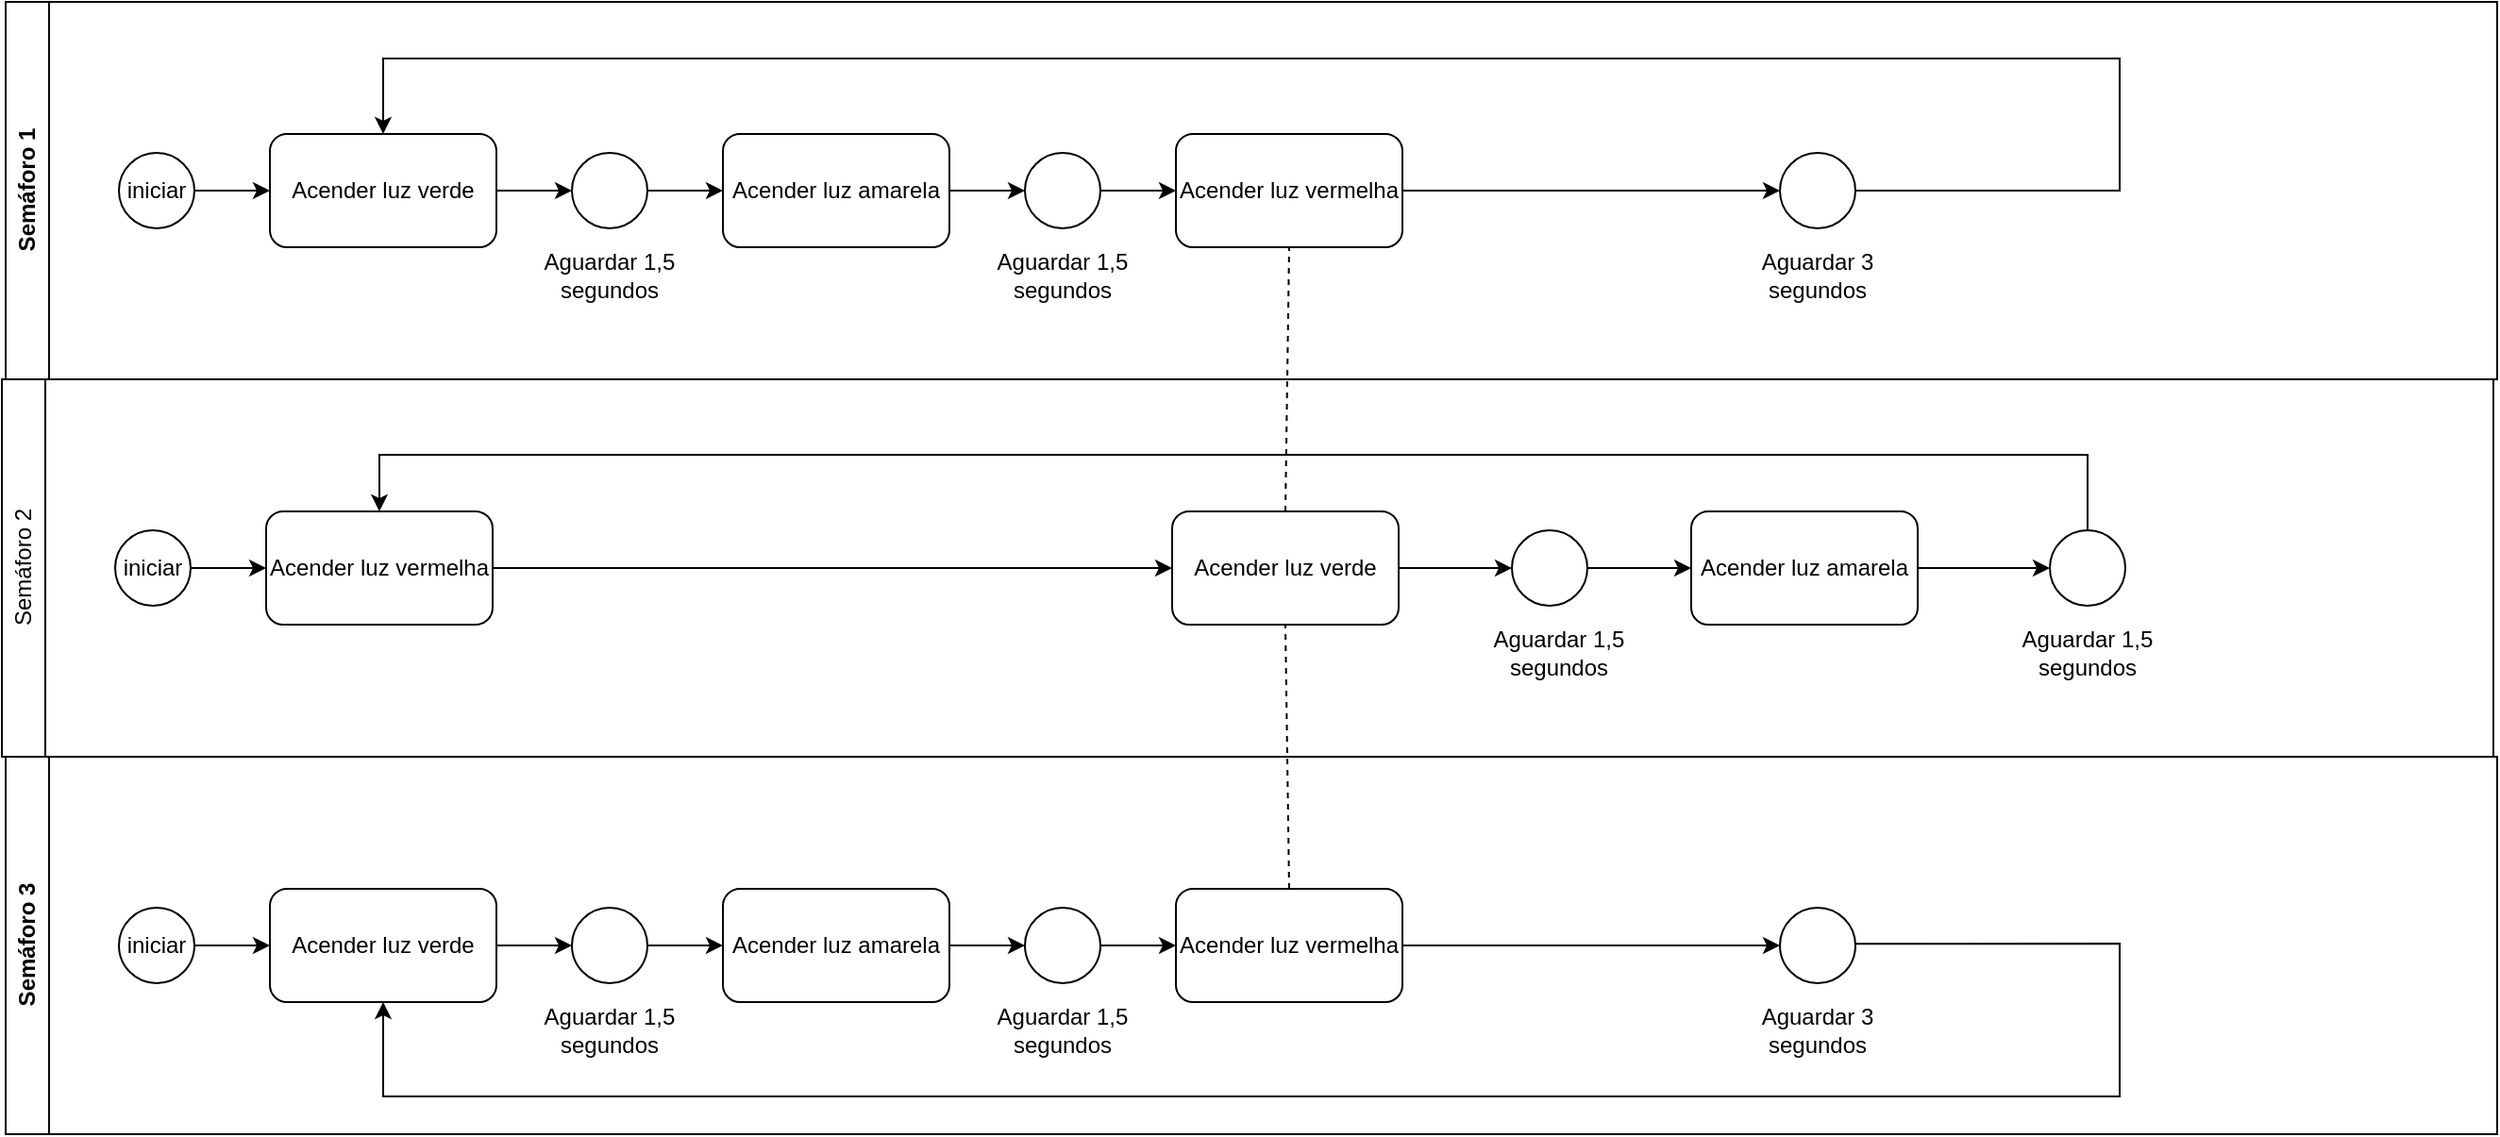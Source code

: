 <mxfile version="22.0.4" type="github">
  <diagram name="Página-1" id="MWD8I56NZCnHh7SRsxEs">
    <mxGraphModel dx="1222" dy="714" grid="1" gridSize="10" guides="1" tooltips="1" connect="1" arrows="1" fold="1" page="1" pageScale="1" pageWidth="827" pageHeight="1169" math="0" shadow="0">
      <root>
        <mxCell id="0" />
        <mxCell id="1" parent="0" />
        <mxCell id="o0mA_l74HgghlNNjV9-p-1" value="Semáforo 1" style="swimlane;horizontal=0;whiteSpace=wrap;html=1;" vertex="1" parent="1">
          <mxGeometry x="120" y="60" width="1320" height="200" as="geometry">
            <mxRectangle x="120" y="60" width="40" height="150" as="alternateBounds" />
          </mxGeometry>
        </mxCell>
        <mxCell id="o0mA_l74HgghlNNjV9-p-6" value="" style="edgeStyle=orthogonalEdgeStyle;rounded=0;orthogonalLoop=1;jettySize=auto;html=1;" edge="1" parent="o0mA_l74HgghlNNjV9-p-1" source="o0mA_l74HgghlNNjV9-p-4" target="o0mA_l74HgghlNNjV9-p-5">
          <mxGeometry relative="1" as="geometry" />
        </mxCell>
        <mxCell id="o0mA_l74HgghlNNjV9-p-4" value="iniciar" style="ellipse;whiteSpace=wrap;html=1;aspect=fixed;" vertex="1" parent="o0mA_l74HgghlNNjV9-p-1">
          <mxGeometry x="60" y="80" width="40" height="40" as="geometry" />
        </mxCell>
        <mxCell id="o0mA_l74HgghlNNjV9-p-10" value="" style="edgeStyle=orthogonalEdgeStyle;rounded=0;orthogonalLoop=1;jettySize=auto;html=1;" edge="1" parent="o0mA_l74HgghlNNjV9-p-1" source="o0mA_l74HgghlNNjV9-p-5" target="o0mA_l74HgghlNNjV9-p-9">
          <mxGeometry relative="1" as="geometry" />
        </mxCell>
        <mxCell id="o0mA_l74HgghlNNjV9-p-5" value="Acender luz verde" style="rounded=1;whiteSpace=wrap;html=1;" vertex="1" parent="o0mA_l74HgghlNNjV9-p-1">
          <mxGeometry x="140" y="70" width="120" height="60" as="geometry" />
        </mxCell>
        <mxCell id="o0mA_l74HgghlNNjV9-p-13" value="" style="edgeStyle=orthogonalEdgeStyle;rounded=0;orthogonalLoop=1;jettySize=auto;html=1;" edge="1" parent="o0mA_l74HgghlNNjV9-p-1" source="o0mA_l74HgghlNNjV9-p-9" target="o0mA_l74HgghlNNjV9-p-12">
          <mxGeometry relative="1" as="geometry" />
        </mxCell>
        <mxCell id="o0mA_l74HgghlNNjV9-p-9" value="" style="ellipse;whiteSpace=wrap;html=1;aspect=fixed;" vertex="1" parent="o0mA_l74HgghlNNjV9-p-1">
          <mxGeometry x="300" y="80" width="40" height="40" as="geometry" />
        </mxCell>
        <mxCell id="o0mA_l74HgghlNNjV9-p-11" value="Aguardar 1,5 segundos" style="text;html=1;strokeColor=none;fillColor=none;align=center;verticalAlign=middle;whiteSpace=wrap;rounded=0;" vertex="1" parent="o0mA_l74HgghlNNjV9-p-1">
          <mxGeometry x="275" y="130" width="90" height="30" as="geometry" />
        </mxCell>
        <mxCell id="o0mA_l74HgghlNNjV9-p-16" value="" style="edgeStyle=orthogonalEdgeStyle;rounded=0;orthogonalLoop=1;jettySize=auto;html=1;entryX=0;entryY=0.5;entryDx=0;entryDy=0;" edge="1" parent="o0mA_l74HgghlNNjV9-p-1" source="o0mA_l74HgghlNNjV9-p-12" target="o0mA_l74HgghlNNjV9-p-14">
          <mxGeometry relative="1" as="geometry" />
        </mxCell>
        <mxCell id="o0mA_l74HgghlNNjV9-p-12" value="Acender luz amarela" style="rounded=1;whiteSpace=wrap;html=1;" vertex="1" parent="o0mA_l74HgghlNNjV9-p-1">
          <mxGeometry x="380" y="70" width="120" height="60" as="geometry" />
        </mxCell>
        <mxCell id="o0mA_l74HgghlNNjV9-p-19" value="" style="edgeStyle=orthogonalEdgeStyle;rounded=0;orthogonalLoop=1;jettySize=auto;html=1;" edge="1" parent="o0mA_l74HgghlNNjV9-p-1" source="o0mA_l74HgghlNNjV9-p-14" target="o0mA_l74HgghlNNjV9-p-18">
          <mxGeometry relative="1" as="geometry" />
        </mxCell>
        <mxCell id="o0mA_l74HgghlNNjV9-p-14" value="" style="ellipse;whiteSpace=wrap;html=1;aspect=fixed;" vertex="1" parent="o0mA_l74HgghlNNjV9-p-1">
          <mxGeometry x="540" y="80" width="40" height="40" as="geometry" />
        </mxCell>
        <mxCell id="o0mA_l74HgghlNNjV9-p-15" value="Aguardar 1,5 segundos" style="text;html=1;strokeColor=none;fillColor=none;align=center;verticalAlign=middle;whiteSpace=wrap;rounded=0;" vertex="1" parent="o0mA_l74HgghlNNjV9-p-1">
          <mxGeometry x="515" y="130" width="90" height="30" as="geometry" />
        </mxCell>
        <mxCell id="o0mA_l74HgghlNNjV9-p-22" value="" style="edgeStyle=orthogonalEdgeStyle;rounded=0;orthogonalLoop=1;jettySize=auto;html=1;entryX=0;entryY=0.5;entryDx=0;entryDy=0;" edge="1" parent="o0mA_l74HgghlNNjV9-p-1" source="o0mA_l74HgghlNNjV9-p-18" target="o0mA_l74HgghlNNjV9-p-20">
          <mxGeometry relative="1" as="geometry" />
        </mxCell>
        <mxCell id="o0mA_l74HgghlNNjV9-p-18" value="Acender luz vermelha" style="rounded=1;whiteSpace=wrap;html=1;" vertex="1" parent="o0mA_l74HgghlNNjV9-p-1">
          <mxGeometry x="620" y="70" width="120" height="60" as="geometry" />
        </mxCell>
        <mxCell id="o0mA_l74HgghlNNjV9-p-20" value="" style="ellipse;whiteSpace=wrap;html=1;aspect=fixed;" vertex="1" parent="o0mA_l74HgghlNNjV9-p-1">
          <mxGeometry x="940" y="80" width="40" height="40" as="geometry" />
        </mxCell>
        <mxCell id="o0mA_l74HgghlNNjV9-p-21" value="Aguardar 3 segundos" style="text;html=1;strokeColor=none;fillColor=none;align=center;verticalAlign=middle;whiteSpace=wrap;rounded=0;" vertex="1" parent="o0mA_l74HgghlNNjV9-p-1">
          <mxGeometry x="915" y="130" width="90" height="30" as="geometry" />
        </mxCell>
        <mxCell id="o0mA_l74HgghlNNjV9-p-69" value="" style="endArrow=classic;html=1;rounded=0;entryX=0.5;entryY=0;entryDx=0;entryDy=0;" edge="1" parent="o0mA_l74HgghlNNjV9-p-1" target="o0mA_l74HgghlNNjV9-p-5">
          <mxGeometry width="50" height="50" relative="1" as="geometry">
            <mxPoint x="980" y="100" as="sourcePoint" />
            <mxPoint x="940" y="30" as="targetPoint" />
            <Array as="points">
              <mxPoint x="1120" y="100" />
              <mxPoint x="1120" y="30" />
              <mxPoint x="200" y="30" />
            </Array>
          </mxGeometry>
        </mxCell>
        <mxCell id="o0mA_l74HgghlNNjV9-p-70" value="" style="endArrow=none;dashed=1;html=1;rounded=0;exitX=0.5;exitY=0;exitDx=0;exitDy=0;" edge="1" parent="o0mA_l74HgghlNNjV9-p-1" source="o0mA_l74HgghlNNjV9-p-44">
          <mxGeometry width="50" height="50" relative="1" as="geometry">
            <mxPoint x="630" y="180" as="sourcePoint" />
            <mxPoint x="680" y="130" as="targetPoint" />
          </mxGeometry>
        </mxCell>
        <mxCell id="o0mA_l74HgghlNNjV9-p-2" value="Semáforo 2" style="swimlane;horizontal=0;whiteSpace=wrap;html=1;fontStyle=0" vertex="1" parent="1">
          <mxGeometry x="118" y="260" width="1320" height="200" as="geometry" />
        </mxCell>
        <mxCell id="o0mA_l74HgghlNNjV9-p-42" value="iniciar" style="ellipse;whiteSpace=wrap;html=1;aspect=fixed;" vertex="1" parent="o0mA_l74HgghlNNjV9-p-2">
          <mxGeometry x="60" y="80" width="40" height="40" as="geometry" />
        </mxCell>
        <mxCell id="o0mA_l74HgghlNNjV9-p-54" value="" style="edgeStyle=orthogonalEdgeStyle;rounded=0;orthogonalLoop=1;jettySize=auto;html=1;entryX=0;entryY=0.5;entryDx=0;entryDy=0;" edge="1" parent="o0mA_l74HgghlNNjV9-p-2" source="o0mA_l74HgghlNNjV9-p-43" target="o0mA_l74HgghlNNjV9-p-44">
          <mxGeometry relative="1" as="geometry">
            <mxPoint x="400.0" y="100" as="targetPoint" />
          </mxGeometry>
        </mxCell>
        <mxCell id="o0mA_l74HgghlNNjV9-p-43" value="Acender luz vermelha" style="rounded=1;whiteSpace=wrap;html=1;" vertex="1" parent="o0mA_l74HgghlNNjV9-p-2">
          <mxGeometry x="140" y="70" width="120" height="60" as="geometry" />
        </mxCell>
        <mxCell id="o0mA_l74HgghlNNjV9-p-41" value="" style="edgeStyle=orthogonalEdgeStyle;rounded=0;orthogonalLoop=1;jettySize=auto;html=1;" edge="1" parent="o0mA_l74HgghlNNjV9-p-2" source="o0mA_l74HgghlNNjV9-p-42" target="o0mA_l74HgghlNNjV9-p-43">
          <mxGeometry relative="1" as="geometry" />
        </mxCell>
        <mxCell id="o0mA_l74HgghlNNjV9-p-59" value="" style="edgeStyle=orthogonalEdgeStyle;rounded=0;orthogonalLoop=1;jettySize=auto;html=1;entryX=0;entryY=0.5;entryDx=0;entryDy=0;" edge="1" parent="o0mA_l74HgghlNNjV9-p-2" source="o0mA_l74HgghlNNjV9-p-44" target="o0mA_l74HgghlNNjV9-p-55">
          <mxGeometry relative="1" as="geometry" />
        </mxCell>
        <mxCell id="o0mA_l74HgghlNNjV9-p-44" value="Acender luz verde" style="whiteSpace=wrap;html=1;rounded=1;" vertex="1" parent="o0mA_l74HgghlNNjV9-p-2">
          <mxGeometry x="620" y="70" width="120" height="60" as="geometry" />
        </mxCell>
        <mxCell id="o0mA_l74HgghlNNjV9-p-61" value="" style="edgeStyle=orthogonalEdgeStyle;rounded=0;orthogonalLoop=1;jettySize=auto;html=1;" edge="1" parent="o0mA_l74HgghlNNjV9-p-2" source="o0mA_l74HgghlNNjV9-p-55" target="o0mA_l74HgghlNNjV9-p-60">
          <mxGeometry relative="1" as="geometry" />
        </mxCell>
        <mxCell id="o0mA_l74HgghlNNjV9-p-55" value="" style="ellipse;whiteSpace=wrap;html=1;aspect=fixed;" vertex="1" parent="o0mA_l74HgghlNNjV9-p-2">
          <mxGeometry x="800" y="80" width="40" height="40" as="geometry" />
        </mxCell>
        <mxCell id="o0mA_l74HgghlNNjV9-p-56" value="Aguardar 1,5 segundos" style="text;html=1;strokeColor=none;fillColor=none;align=center;verticalAlign=middle;whiteSpace=wrap;rounded=0;" vertex="1" parent="o0mA_l74HgghlNNjV9-p-2">
          <mxGeometry x="780" y="130" width="90" height="30" as="geometry" />
        </mxCell>
        <mxCell id="o0mA_l74HgghlNNjV9-p-66" value="" style="edgeStyle=orthogonalEdgeStyle;rounded=0;orthogonalLoop=1;jettySize=auto;html=1;entryX=0;entryY=0.5;entryDx=0;entryDy=0;" edge="1" parent="o0mA_l74HgghlNNjV9-p-2" source="o0mA_l74HgghlNNjV9-p-60" target="o0mA_l74HgghlNNjV9-p-64">
          <mxGeometry relative="1" as="geometry" />
        </mxCell>
        <mxCell id="o0mA_l74HgghlNNjV9-p-60" value="Acender luz amarela" style="rounded=1;whiteSpace=wrap;html=1;" vertex="1" parent="o0mA_l74HgghlNNjV9-p-2">
          <mxGeometry x="895" y="70" width="120" height="60" as="geometry" />
        </mxCell>
        <mxCell id="o0mA_l74HgghlNNjV9-p-64" value="" style="ellipse;whiteSpace=wrap;html=1;aspect=fixed;" vertex="1" parent="o0mA_l74HgghlNNjV9-p-2">
          <mxGeometry x="1085" y="80" width="40" height="40" as="geometry" />
        </mxCell>
        <mxCell id="o0mA_l74HgghlNNjV9-p-65" value="Aguardar 1,5 segundos" style="text;html=1;strokeColor=none;fillColor=none;align=center;verticalAlign=middle;whiteSpace=wrap;rounded=0;" vertex="1" parent="o0mA_l74HgghlNNjV9-p-2">
          <mxGeometry x="1060" y="130" width="90" height="30" as="geometry" />
        </mxCell>
        <mxCell id="o0mA_l74HgghlNNjV9-p-71" value="" style="endArrow=none;dashed=1;html=1;rounded=0;exitX=0.5;exitY=0;exitDx=0;exitDy=0;" edge="1" parent="o0mA_l74HgghlNNjV9-p-2" source="o0mA_l74HgghlNNjV9-p-37">
          <mxGeometry width="50" height="50" relative="1" as="geometry">
            <mxPoint x="630" y="180" as="sourcePoint" />
            <mxPoint x="680" y="130" as="targetPoint" />
          </mxGeometry>
        </mxCell>
        <mxCell id="o0mA_l74HgghlNNjV9-p-72" value="" style="endArrow=classic;html=1;rounded=0;exitX=0.5;exitY=0;exitDx=0;exitDy=0;entryX=0.5;entryY=0;entryDx=0;entryDy=0;" edge="1" parent="o0mA_l74HgghlNNjV9-p-2" source="o0mA_l74HgghlNNjV9-p-64" target="o0mA_l74HgghlNNjV9-p-43">
          <mxGeometry width="50" height="50" relative="1" as="geometry">
            <mxPoint x="1100" y="80" as="sourcePoint" />
            <mxPoint x="270" y="30" as="targetPoint" />
            <Array as="points">
              <mxPoint x="1105" y="40" />
              <mxPoint x="200" y="40" />
            </Array>
          </mxGeometry>
        </mxCell>
        <mxCell id="o0mA_l74HgghlNNjV9-p-23" value="Semáforo 3" style="swimlane;horizontal=0;whiteSpace=wrap;html=1;" vertex="1" parent="1">
          <mxGeometry x="120" y="460" width="1320" height="200" as="geometry">
            <mxRectangle x="120" y="60" width="40" height="150" as="alternateBounds" />
          </mxGeometry>
        </mxCell>
        <mxCell id="o0mA_l74HgghlNNjV9-p-24" value="" style="edgeStyle=orthogonalEdgeStyle;rounded=0;orthogonalLoop=1;jettySize=auto;html=1;" edge="1" parent="o0mA_l74HgghlNNjV9-p-23" source="o0mA_l74HgghlNNjV9-p-25" target="o0mA_l74HgghlNNjV9-p-27">
          <mxGeometry relative="1" as="geometry" />
        </mxCell>
        <mxCell id="o0mA_l74HgghlNNjV9-p-25" value="iniciar" style="ellipse;whiteSpace=wrap;html=1;aspect=fixed;" vertex="1" parent="o0mA_l74HgghlNNjV9-p-23">
          <mxGeometry x="60" y="80" width="40" height="40" as="geometry" />
        </mxCell>
        <mxCell id="o0mA_l74HgghlNNjV9-p-26" value="" style="edgeStyle=orthogonalEdgeStyle;rounded=0;orthogonalLoop=1;jettySize=auto;html=1;" edge="1" parent="o0mA_l74HgghlNNjV9-p-23" source="o0mA_l74HgghlNNjV9-p-27" target="o0mA_l74HgghlNNjV9-p-29">
          <mxGeometry relative="1" as="geometry" />
        </mxCell>
        <mxCell id="o0mA_l74HgghlNNjV9-p-27" value="Acender luz verde" style="rounded=1;whiteSpace=wrap;html=1;" vertex="1" parent="o0mA_l74HgghlNNjV9-p-23">
          <mxGeometry x="140" y="70" width="120" height="60" as="geometry" />
        </mxCell>
        <mxCell id="o0mA_l74HgghlNNjV9-p-28" value="" style="edgeStyle=orthogonalEdgeStyle;rounded=0;orthogonalLoop=1;jettySize=auto;html=1;" edge="1" parent="o0mA_l74HgghlNNjV9-p-23" source="o0mA_l74HgghlNNjV9-p-29" target="o0mA_l74HgghlNNjV9-p-32">
          <mxGeometry relative="1" as="geometry" />
        </mxCell>
        <mxCell id="o0mA_l74HgghlNNjV9-p-29" value="" style="ellipse;whiteSpace=wrap;html=1;aspect=fixed;" vertex="1" parent="o0mA_l74HgghlNNjV9-p-23">
          <mxGeometry x="300" y="80" width="40" height="40" as="geometry" />
        </mxCell>
        <mxCell id="o0mA_l74HgghlNNjV9-p-30" value="Aguardar 1,5 segundos" style="text;html=1;strokeColor=none;fillColor=none;align=center;verticalAlign=middle;whiteSpace=wrap;rounded=0;" vertex="1" parent="o0mA_l74HgghlNNjV9-p-23">
          <mxGeometry x="275" y="130" width="90" height="30" as="geometry" />
        </mxCell>
        <mxCell id="o0mA_l74HgghlNNjV9-p-31" value="" style="edgeStyle=orthogonalEdgeStyle;rounded=0;orthogonalLoop=1;jettySize=auto;html=1;entryX=0;entryY=0.5;entryDx=0;entryDy=0;" edge="1" parent="o0mA_l74HgghlNNjV9-p-23" source="o0mA_l74HgghlNNjV9-p-32" target="o0mA_l74HgghlNNjV9-p-34">
          <mxGeometry relative="1" as="geometry" />
        </mxCell>
        <mxCell id="o0mA_l74HgghlNNjV9-p-32" value="Acender luz amarela" style="rounded=1;whiteSpace=wrap;html=1;" vertex="1" parent="o0mA_l74HgghlNNjV9-p-23">
          <mxGeometry x="380" y="70" width="120" height="60" as="geometry" />
        </mxCell>
        <mxCell id="o0mA_l74HgghlNNjV9-p-33" value="" style="edgeStyle=orthogonalEdgeStyle;rounded=0;orthogonalLoop=1;jettySize=auto;html=1;" edge="1" parent="o0mA_l74HgghlNNjV9-p-23" source="o0mA_l74HgghlNNjV9-p-34" target="o0mA_l74HgghlNNjV9-p-37">
          <mxGeometry relative="1" as="geometry" />
        </mxCell>
        <mxCell id="o0mA_l74HgghlNNjV9-p-34" value="" style="ellipse;whiteSpace=wrap;html=1;aspect=fixed;" vertex="1" parent="o0mA_l74HgghlNNjV9-p-23">
          <mxGeometry x="540" y="80" width="40" height="40" as="geometry" />
        </mxCell>
        <mxCell id="o0mA_l74HgghlNNjV9-p-35" value="Aguardar 1,5 segundos" style="text;html=1;strokeColor=none;fillColor=none;align=center;verticalAlign=middle;whiteSpace=wrap;rounded=0;" vertex="1" parent="o0mA_l74HgghlNNjV9-p-23">
          <mxGeometry x="515" y="130" width="90" height="30" as="geometry" />
        </mxCell>
        <mxCell id="o0mA_l74HgghlNNjV9-p-36" value="" style="edgeStyle=orthogonalEdgeStyle;rounded=0;orthogonalLoop=1;jettySize=auto;html=1;entryX=0;entryY=0.5;entryDx=0;entryDy=0;" edge="1" parent="o0mA_l74HgghlNNjV9-p-23" source="o0mA_l74HgghlNNjV9-p-37" target="o0mA_l74HgghlNNjV9-p-38">
          <mxGeometry relative="1" as="geometry" />
        </mxCell>
        <mxCell id="o0mA_l74HgghlNNjV9-p-37" value="Acender luz vermelha" style="rounded=1;whiteSpace=wrap;html=1;" vertex="1" parent="o0mA_l74HgghlNNjV9-p-23">
          <mxGeometry x="620" y="70" width="120" height="60" as="geometry" />
        </mxCell>
        <mxCell id="o0mA_l74HgghlNNjV9-p-38" value="" style="ellipse;whiteSpace=wrap;html=1;aspect=fixed;" vertex="1" parent="o0mA_l74HgghlNNjV9-p-23">
          <mxGeometry x="940" y="80" width="40" height="40" as="geometry" />
        </mxCell>
        <mxCell id="o0mA_l74HgghlNNjV9-p-39" value="Aguardar 3 segundos" style="text;html=1;strokeColor=none;fillColor=none;align=center;verticalAlign=middle;whiteSpace=wrap;rounded=0;" vertex="1" parent="o0mA_l74HgghlNNjV9-p-23">
          <mxGeometry x="915" y="130" width="90" height="30" as="geometry" />
        </mxCell>
        <mxCell id="o0mA_l74HgghlNNjV9-p-68" value="" style="endArrow=classic;html=1;rounded=0;exitX=1;exitY=0.5;exitDx=0;exitDy=0;entryX=0.5;entryY=1;entryDx=0;entryDy=0;" edge="1" parent="o0mA_l74HgghlNNjV9-p-23" target="o0mA_l74HgghlNNjV9-p-27">
          <mxGeometry width="50" height="50" relative="1" as="geometry">
            <mxPoint x="980" y="99.17" as="sourcePoint" />
            <mxPoint x="1240" y="150" as="targetPoint" />
            <Array as="points">
              <mxPoint x="1120" y="99" />
              <mxPoint x="1120" y="180" />
              <mxPoint x="200" y="180" />
            </Array>
          </mxGeometry>
        </mxCell>
      </root>
    </mxGraphModel>
  </diagram>
</mxfile>

